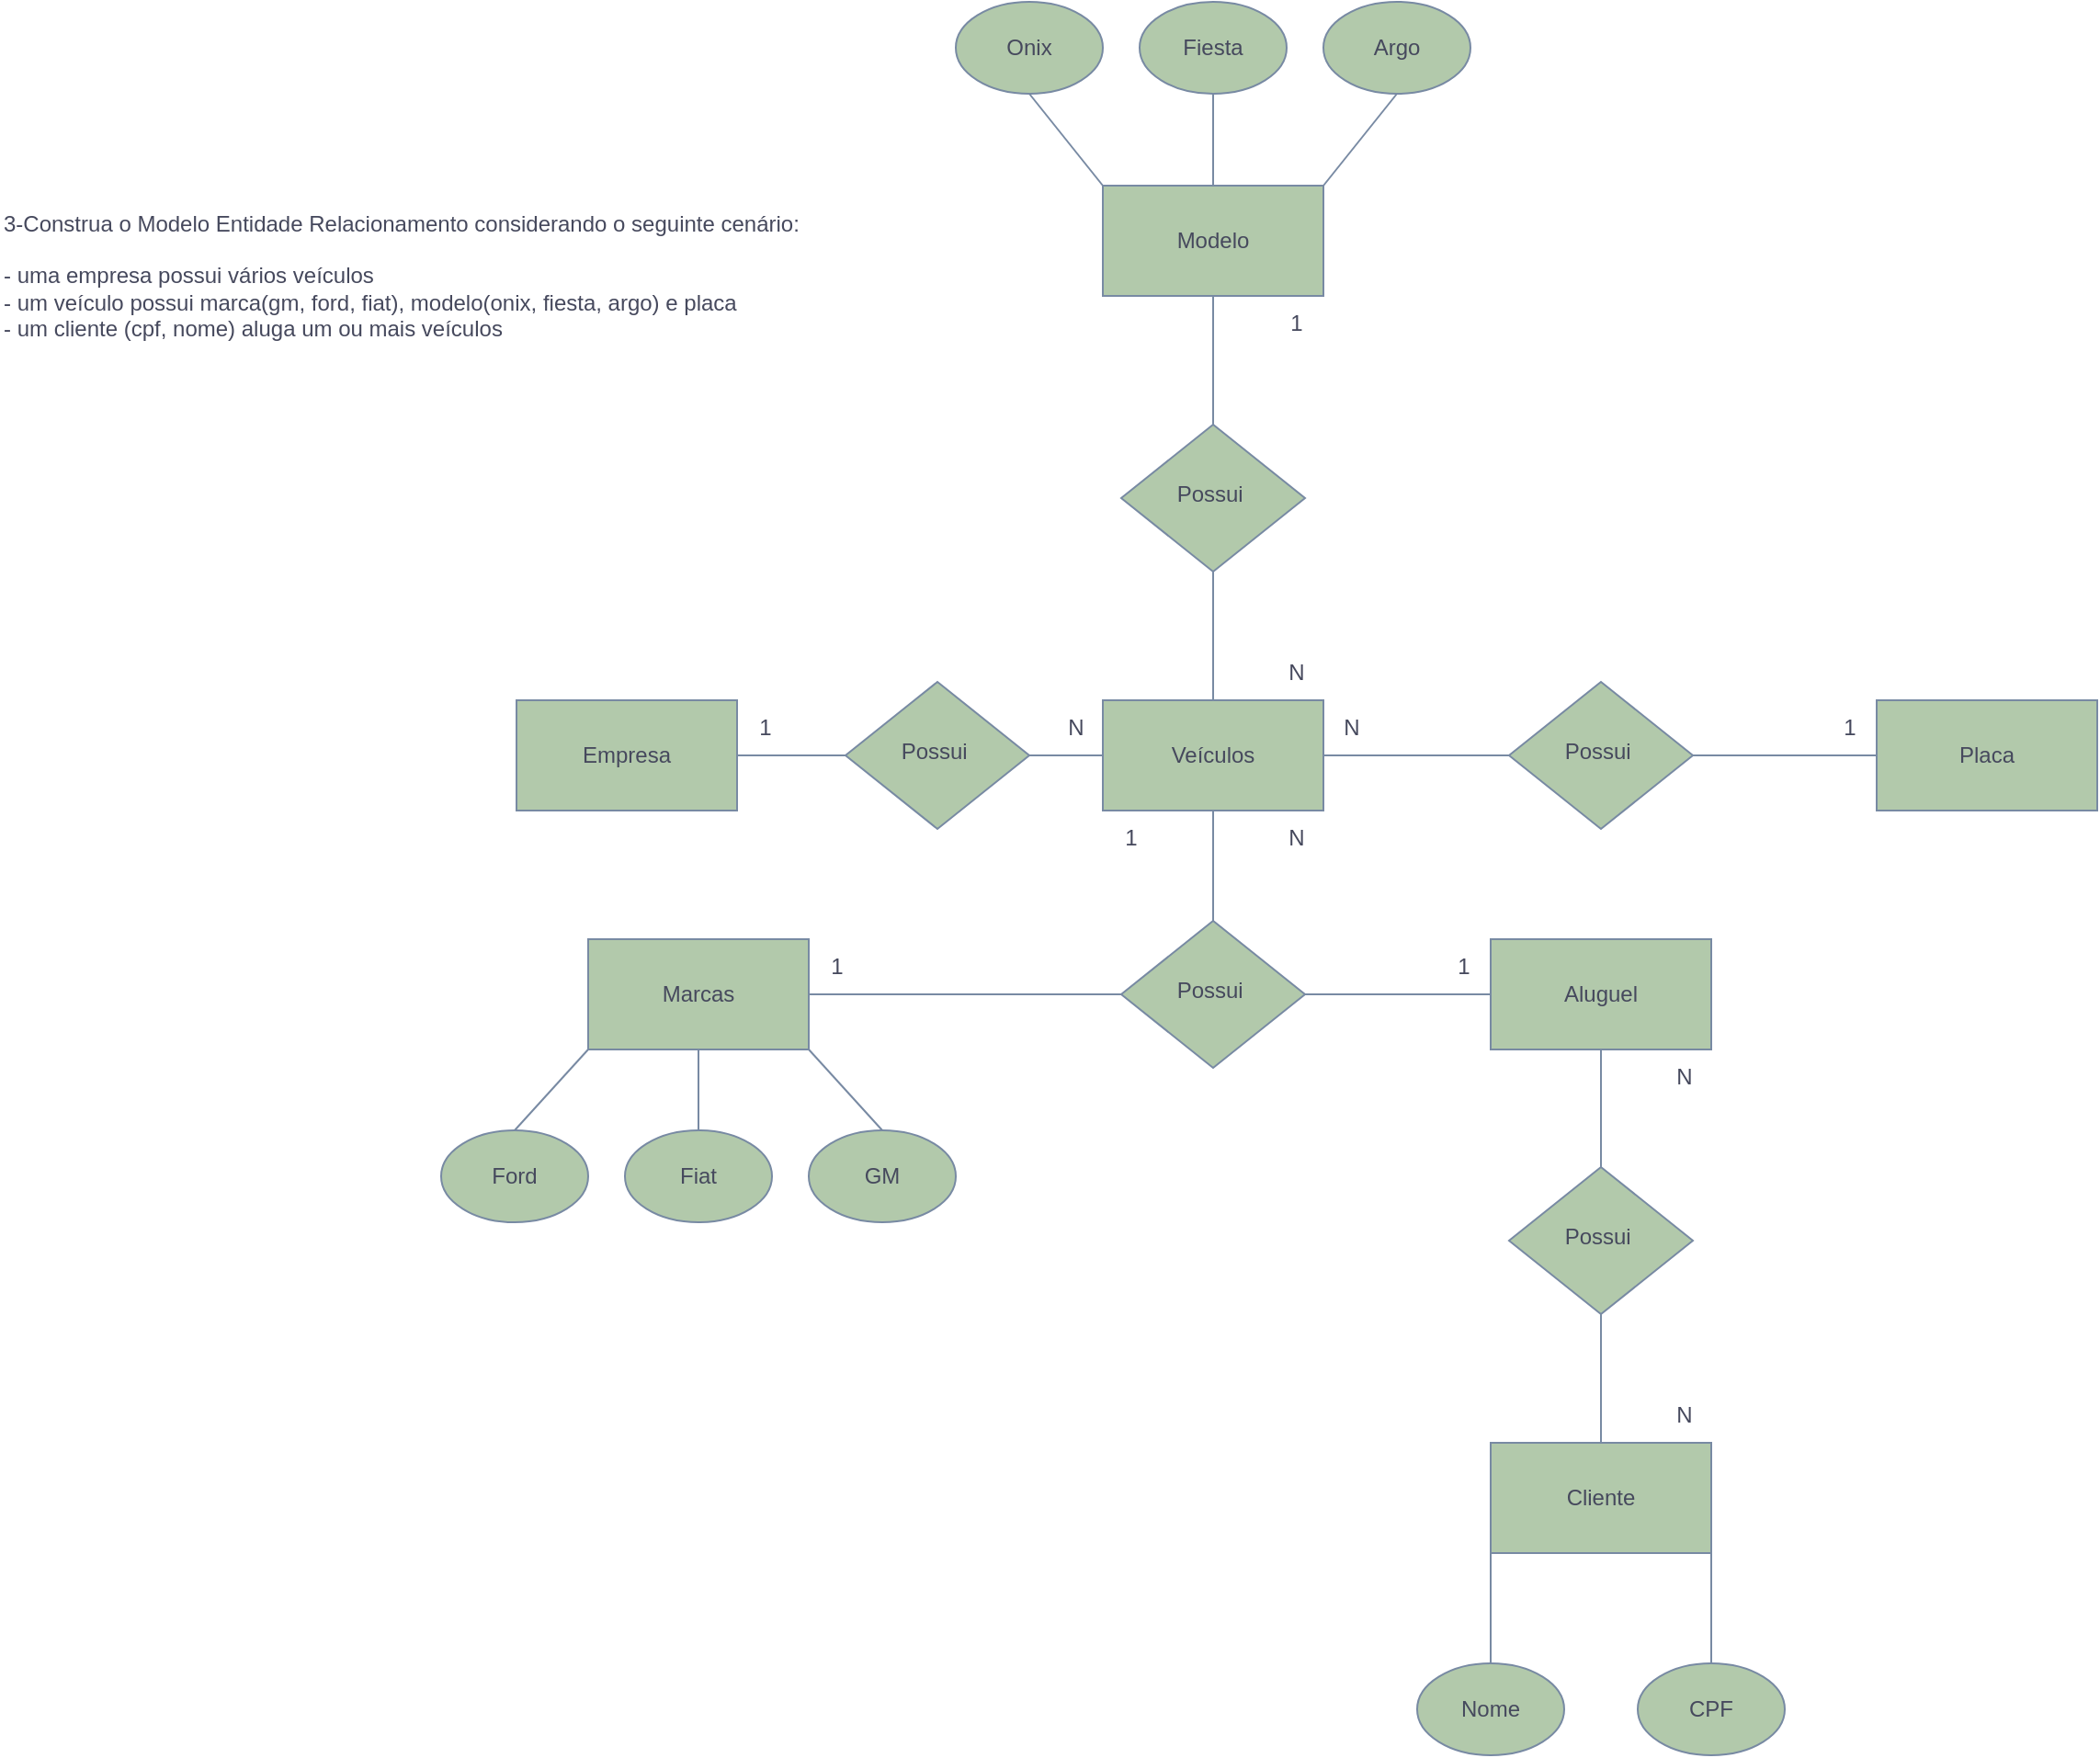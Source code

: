<mxfile version="21.6.5" type="google">
  <diagram id="C5RBs43oDa-KdzZeNtuy" name="Page-1">
    <mxGraphModel grid="1" page="1" gridSize="10" guides="1" tooltips="1" connect="1" arrows="1" fold="1" pageScale="1" pageWidth="291" pageHeight="413" math="0" shadow="0">
      <root>
        <mxCell id="WIyWlLk6GJQsqaUBKTNV-0" />
        <mxCell id="WIyWlLk6GJQsqaUBKTNV-1" parent="WIyWlLk6GJQsqaUBKTNV-0" />
        <mxCell id="WIyWlLk6GJQsqaUBKTNV-6" value="Possui&amp;nbsp;" style="rhombus;whiteSpace=wrap;html=1;shadow=0;fontFamily=Helvetica;fontSize=12;align=center;strokeWidth=1;spacing=6;spacingTop=-4;rounded=0;labelBackgroundColor=none;fillColor=#B2C9AB;strokeColor=#788AA3;fontColor=#46495D;" vertex="1" parent="WIyWlLk6GJQsqaUBKTNV-1">
          <mxGeometry x="179" y="386" width="100" height="80" as="geometry" />
        </mxCell>
        <mxCell id="POBfcUkBsvV8UPlY4-i7-2" value="Veículos" style="rounded=0;whiteSpace=wrap;html=1;strokeColor=#788AA3;fontColor=#46495D;fillColor=#B2C9AB;labelBackgroundColor=none;" vertex="1" parent="WIyWlLk6GJQsqaUBKTNV-1">
          <mxGeometry x="319" y="396" width="120" height="60" as="geometry" />
        </mxCell>
        <mxCell id="POBfcUkBsvV8UPlY4-i7-3" value="&lt;div&gt;3-Construa o Modelo Entidade Relacionamento considerando o seguinte cenário:&lt;/div&gt;&lt;div&gt;&lt;br&gt;&lt;/div&gt;&lt;div&gt;- uma empresa possui vários veículos&lt;/div&gt;&lt;div&gt;- um veículo possui marca(gm, ford, fiat), modelo(onix, fiesta, argo) e placa&lt;/div&gt;&lt;div&gt;- um cliente (cpf, nome) aluga um ou mais veículos&lt;/div&gt;" style="text;html=1;align=left;verticalAlign=middle;resizable=0;points=[];autosize=1;strokeColor=none;fillColor=none;fontColor=#46495D;labelBackgroundColor=none;" vertex="1" parent="WIyWlLk6GJQsqaUBKTNV-1">
          <mxGeometry x="-281" y="120" width="460" height="90" as="geometry" />
        </mxCell>
        <mxCell id="POBfcUkBsvV8UPlY4-i7-8" value="N" style="text;html=1;align=center;verticalAlign=middle;resizable=0;points=[];autosize=1;strokeColor=none;fillColor=none;fontColor=#46495D;labelBackgroundColor=none;" vertex="1" parent="WIyWlLk6GJQsqaUBKTNV-1">
          <mxGeometry x="289" y="396" width="30" height="30" as="geometry" />
        </mxCell>
        <mxCell id="zAKUYkVe4AKFvkZDwYAf-0" value="Empresa" style="rounded=0;whiteSpace=wrap;html=1;strokeColor=#788AA3;fontColor=#46495D;fillColor=#B2C9AB;labelBackgroundColor=none;" vertex="1" parent="WIyWlLk6GJQsqaUBKTNV-1">
          <mxGeometry y="396" width="120" height="60" as="geometry" />
        </mxCell>
        <mxCell id="zAKUYkVe4AKFvkZDwYAf-3" value="Marcas" style="rounded=0;whiteSpace=wrap;html=1;strokeColor=#788AA3;fontColor=#46495D;fillColor=#B2C9AB;labelBackgroundColor=none;" vertex="1" parent="WIyWlLk6GJQsqaUBKTNV-1">
          <mxGeometry x="39" y="526" width="120" height="60" as="geometry" />
        </mxCell>
        <mxCell id="7l59M0pH6g9MhCw7kL8R-22" style="edgeStyle=orthogonalEdgeStyle;rounded=0;orthogonalLoop=1;jettySize=auto;html=1;exitX=0.5;exitY=1;exitDx=0;exitDy=0;strokeColor=#788AA3;fontColor=#46495D;fillColor=#B2C9AB;" edge="1" parent="WIyWlLk6GJQsqaUBKTNV-1" source="zAKUYkVe4AKFvkZDwYAf-4">
          <mxGeometry relative="1" as="geometry">
            <mxPoint x="379" y="596" as="targetPoint" />
          </mxGeometry>
        </mxCell>
        <mxCell id="zAKUYkVe4AKFvkZDwYAf-4" value="Possui&amp;nbsp;" style="rhombus;whiteSpace=wrap;html=1;shadow=0;fontFamily=Helvetica;fontSize=12;align=center;strokeWidth=1;spacing=6;spacingTop=-4;rounded=0;labelBackgroundColor=none;fillColor=#B2C9AB;strokeColor=#788AA3;fontColor=#46495D;" vertex="1" parent="WIyWlLk6GJQsqaUBKTNV-1">
          <mxGeometry x="329" y="516" width="100" height="80" as="geometry" />
        </mxCell>
        <mxCell id="zAKUYkVe4AKFvkZDwYAf-6" value="" style="endArrow=none;html=1;rounded=0;entryX=0;entryY=0.5;entryDx=0;entryDy=0;exitX=1;exitY=0.5;exitDx=0;exitDy=0;labelBackgroundColor=none;strokeColor=#788AA3;fontColor=default;" edge="1" parent="WIyWlLk6GJQsqaUBKTNV-1" source="zAKUYkVe4AKFvkZDwYAf-0" target="WIyWlLk6GJQsqaUBKTNV-6">
          <mxGeometry width="50" height="50" relative="1" as="geometry">
            <mxPoint x="29" y="466" as="sourcePoint" />
            <mxPoint x="79" y="416" as="targetPoint" />
          </mxGeometry>
        </mxCell>
        <mxCell id="zAKUYkVe4AKFvkZDwYAf-7" value="" style="endArrow=none;html=1;rounded=0;exitX=1;exitY=0.5;exitDx=0;exitDy=0;entryX=0;entryY=0.5;entryDx=0;entryDy=0;labelBackgroundColor=none;strokeColor=#788AA3;fontColor=default;" edge="1" parent="WIyWlLk6GJQsqaUBKTNV-1" source="WIyWlLk6GJQsqaUBKTNV-6" target="POBfcUkBsvV8UPlY4-i7-2">
          <mxGeometry width="50" height="50" relative="1" as="geometry">
            <mxPoint x="29" y="466" as="sourcePoint" />
            <mxPoint x="79" y="416" as="targetPoint" />
          </mxGeometry>
        </mxCell>
        <mxCell id="zAKUYkVe4AKFvkZDwYAf-8" value="" style="endArrow=none;html=1;rounded=0;entryX=0.5;entryY=1;entryDx=0;entryDy=0;exitX=0.5;exitY=0;exitDx=0;exitDy=0;labelBackgroundColor=none;strokeColor=#788AA3;fontColor=default;" edge="1" parent="WIyWlLk6GJQsqaUBKTNV-1" source="zAKUYkVe4AKFvkZDwYAf-4" target="POBfcUkBsvV8UPlY4-i7-2">
          <mxGeometry width="50" height="50" relative="1" as="geometry">
            <mxPoint x="29" y="566" as="sourcePoint" />
            <mxPoint x="79" y="516" as="targetPoint" />
          </mxGeometry>
        </mxCell>
        <mxCell id="zAKUYkVe4AKFvkZDwYAf-9" value="" style="endArrow=none;html=1;rounded=0;exitX=1;exitY=0.5;exitDx=0;exitDy=0;entryX=0;entryY=0.5;entryDx=0;entryDy=0;labelBackgroundColor=none;strokeColor=#788AA3;fontColor=default;" edge="1" parent="WIyWlLk6GJQsqaUBKTNV-1" source="zAKUYkVe4AKFvkZDwYAf-3" target="zAKUYkVe4AKFvkZDwYAf-4">
          <mxGeometry width="50" height="50" relative="1" as="geometry">
            <mxPoint x="29" y="566" as="sourcePoint" />
            <mxPoint x="79" y="516" as="targetPoint" />
          </mxGeometry>
        </mxCell>
        <mxCell id="zAKUYkVe4AKFvkZDwYAf-10" value="1" style="text;html=1;align=center;verticalAlign=middle;resizable=0;points=[];autosize=1;strokeColor=none;fillColor=none;fontColor=#46495D;labelBackgroundColor=none;" vertex="1" parent="WIyWlLk6GJQsqaUBKTNV-1">
          <mxGeometry x="120" y="396" width="30" height="30" as="geometry" />
        </mxCell>
        <mxCell id="7l59M0pH6g9MhCw7kL8R-1" value="GM" style="ellipse;whiteSpace=wrap;html=1;strokeColor=#788AA3;fontColor=#46495D;fillColor=#B2C9AB;" vertex="1" parent="WIyWlLk6GJQsqaUBKTNV-1">
          <mxGeometry x="159" y="630" width="80" height="50" as="geometry" />
        </mxCell>
        <mxCell id="7l59M0pH6g9MhCw7kL8R-2" value="Ford&lt;br&gt;" style="ellipse;whiteSpace=wrap;html=1;strokeColor=#788AA3;fontColor=#46495D;fillColor=#B2C9AB;" vertex="1" parent="WIyWlLk6GJQsqaUBKTNV-1">
          <mxGeometry x="-41" y="630" width="80" height="50" as="geometry" />
        </mxCell>
        <mxCell id="7l59M0pH6g9MhCw7kL8R-3" value="Fiat" style="ellipse;whiteSpace=wrap;html=1;strokeColor=#788AA3;fontColor=#46495D;fillColor=#B2C9AB;" vertex="1" parent="WIyWlLk6GJQsqaUBKTNV-1">
          <mxGeometry x="59" y="630" width="80" height="50" as="geometry" />
        </mxCell>
        <mxCell id="7l59M0pH6g9MhCw7kL8R-4" value="" style="endArrow=none;html=1;rounded=0;strokeColor=#788AA3;fontColor=#46495D;fillColor=#B2C9AB;exitX=0.5;exitY=0;exitDx=0;exitDy=0;entryX=0;entryY=1;entryDx=0;entryDy=0;" edge="1" parent="WIyWlLk6GJQsqaUBKTNV-1" source="7l59M0pH6g9MhCw7kL8R-2" target="zAKUYkVe4AKFvkZDwYAf-3">
          <mxGeometry width="50" height="50" relative="1" as="geometry">
            <mxPoint x="-187" y="570" as="sourcePoint" />
            <mxPoint x="-137" y="520" as="targetPoint" />
          </mxGeometry>
        </mxCell>
        <mxCell id="7l59M0pH6g9MhCw7kL8R-5" value="" style="endArrow=none;html=1;rounded=0;strokeColor=#788AA3;fontColor=#46495D;fillColor=#B2C9AB;exitX=0.5;exitY=0;exitDx=0;exitDy=0;entryX=0.5;entryY=1;entryDx=0;entryDy=0;" edge="1" parent="WIyWlLk6GJQsqaUBKTNV-1" source="7l59M0pH6g9MhCw7kL8R-3" target="zAKUYkVe4AKFvkZDwYAf-3">
          <mxGeometry width="50" height="50" relative="1" as="geometry">
            <mxPoint x="-187" y="570" as="sourcePoint" />
            <mxPoint x="-137" y="520" as="targetPoint" />
          </mxGeometry>
        </mxCell>
        <mxCell id="7l59M0pH6g9MhCw7kL8R-6" value="" style="endArrow=none;html=1;rounded=0;strokeColor=#788AA3;fontColor=#46495D;fillColor=#B2C9AB;exitX=0.5;exitY=0;exitDx=0;exitDy=0;entryX=1;entryY=1;entryDx=0;entryDy=0;" edge="1" parent="WIyWlLk6GJQsqaUBKTNV-1" source="7l59M0pH6g9MhCw7kL8R-1" target="zAKUYkVe4AKFvkZDwYAf-3">
          <mxGeometry width="50" height="50" relative="1" as="geometry">
            <mxPoint x="-187" y="570" as="sourcePoint" />
            <mxPoint x="-137" y="520" as="targetPoint" />
          </mxGeometry>
        </mxCell>
        <mxCell id="7l59M0pH6g9MhCw7kL8R-7" value="Modelo" style="rounded=0;whiteSpace=wrap;html=1;strokeColor=#788AA3;fontColor=#46495D;fillColor=#B2C9AB;labelBackgroundColor=none;" vertex="1" parent="WIyWlLk6GJQsqaUBKTNV-1">
          <mxGeometry x="319" y="116" width="120" height="60" as="geometry" />
        </mxCell>
        <mxCell id="7l59M0pH6g9MhCw7kL8R-8" value="Possui&amp;nbsp;" style="rhombus;whiteSpace=wrap;html=1;shadow=0;fontFamily=Helvetica;fontSize=12;align=center;strokeWidth=1;spacing=6;spacingTop=-4;rounded=0;labelBackgroundColor=none;fillColor=#B2C9AB;strokeColor=#788AA3;fontColor=#46495D;" vertex="1" parent="WIyWlLk6GJQsqaUBKTNV-1">
          <mxGeometry x="329" y="246" width="100" height="80" as="geometry" />
        </mxCell>
        <mxCell id="7l59M0pH6g9MhCw7kL8R-10" value="Fiesta" style="ellipse;whiteSpace=wrap;html=1;strokeColor=#788AA3;fontColor=#46495D;fillColor=#B2C9AB;" vertex="1" parent="WIyWlLk6GJQsqaUBKTNV-1">
          <mxGeometry x="339" y="16" width="80" height="50" as="geometry" />
        </mxCell>
        <mxCell id="7l59M0pH6g9MhCw7kL8R-11" value="Argo" style="ellipse;whiteSpace=wrap;html=1;strokeColor=#788AA3;fontColor=#46495D;fillColor=#B2C9AB;" vertex="1" parent="WIyWlLk6GJQsqaUBKTNV-1">
          <mxGeometry x="439" y="16" width="80" height="50" as="geometry" />
        </mxCell>
        <mxCell id="7l59M0pH6g9MhCw7kL8R-12" value="Onix" style="ellipse;whiteSpace=wrap;html=1;strokeColor=#788AA3;fontColor=#46495D;fillColor=#B2C9AB;" vertex="1" parent="WIyWlLk6GJQsqaUBKTNV-1">
          <mxGeometry x="239" y="16" width="80" height="50" as="geometry" />
        </mxCell>
        <mxCell id="7l59M0pH6g9MhCw7kL8R-13" value="" style="endArrow=none;html=1;rounded=0;strokeColor=#788AA3;fontColor=#46495D;fillColor=#B2C9AB;exitX=0;exitY=0;exitDx=0;exitDy=0;entryX=0.5;entryY=1;entryDx=0;entryDy=0;" edge="1" parent="WIyWlLk6GJQsqaUBKTNV-1" source="7l59M0pH6g9MhCw7kL8R-7" target="7l59M0pH6g9MhCw7kL8R-12">
          <mxGeometry width="50" height="50" relative="1" as="geometry">
            <mxPoint x="40" y="136" as="sourcePoint" />
            <mxPoint x="90" y="86" as="targetPoint" />
          </mxGeometry>
        </mxCell>
        <mxCell id="7l59M0pH6g9MhCw7kL8R-14" value="" style="endArrow=none;html=1;rounded=0;strokeColor=#788AA3;fontColor=#46495D;fillColor=#B2C9AB;exitX=0.5;exitY=0;exitDx=0;exitDy=0;entryX=0.5;entryY=1;entryDx=0;entryDy=0;" edge="1" parent="WIyWlLk6GJQsqaUBKTNV-1" source="7l59M0pH6g9MhCw7kL8R-7" target="7l59M0pH6g9MhCw7kL8R-10">
          <mxGeometry width="50" height="50" relative="1" as="geometry">
            <mxPoint x="40" y="136" as="sourcePoint" />
            <mxPoint x="90" y="86" as="targetPoint" />
          </mxGeometry>
        </mxCell>
        <mxCell id="7l59M0pH6g9MhCw7kL8R-15" value="" style="endArrow=none;html=1;rounded=0;strokeColor=#788AA3;fontColor=#46495D;fillColor=#B2C9AB;exitX=1;exitY=0;exitDx=0;exitDy=0;entryX=0.5;entryY=1;entryDx=0;entryDy=0;" edge="1" parent="WIyWlLk6GJQsqaUBKTNV-1" source="7l59M0pH6g9MhCw7kL8R-7" target="7l59M0pH6g9MhCw7kL8R-11">
          <mxGeometry width="50" height="50" relative="1" as="geometry">
            <mxPoint x="40" y="136" as="sourcePoint" />
            <mxPoint x="90" y="86" as="targetPoint" />
          </mxGeometry>
        </mxCell>
        <mxCell id="7l59M0pH6g9MhCw7kL8R-16" value="" style="endArrow=none;html=1;rounded=0;strokeColor=#788AA3;fontColor=#46495D;fillColor=#B2C9AB;exitX=0.5;exitY=0;exitDx=0;exitDy=0;entryX=0.5;entryY=1;entryDx=0;entryDy=0;" edge="1" parent="WIyWlLk6GJQsqaUBKTNV-1" source="7l59M0pH6g9MhCw7kL8R-8" target="7l59M0pH6g9MhCw7kL8R-7">
          <mxGeometry width="50" height="50" relative="1" as="geometry">
            <mxPoint x="40" y="336" as="sourcePoint" />
            <mxPoint x="90" y="286" as="targetPoint" />
          </mxGeometry>
        </mxCell>
        <mxCell id="7l59M0pH6g9MhCw7kL8R-17" value="" style="endArrow=none;html=1;rounded=0;strokeColor=#788AA3;fontColor=#46495D;fillColor=#B2C9AB;exitX=0.5;exitY=0;exitDx=0;exitDy=0;entryX=0.5;entryY=1;entryDx=0;entryDy=0;" edge="1" parent="WIyWlLk6GJQsqaUBKTNV-1" source="POBfcUkBsvV8UPlY4-i7-2" target="7l59M0pH6g9MhCw7kL8R-8">
          <mxGeometry width="50" height="50" relative="1" as="geometry">
            <mxPoint x="40" y="336" as="sourcePoint" />
            <mxPoint x="90" y="286" as="targetPoint" />
          </mxGeometry>
        </mxCell>
        <mxCell id="7l59M0pH6g9MhCw7kL8R-19" value="Aluguel" style="rounded=0;whiteSpace=wrap;html=1;strokeColor=#788AA3;fontColor=#46495D;fillColor=#B2C9AB;labelBackgroundColor=none;" vertex="1" parent="WIyWlLk6GJQsqaUBKTNV-1">
          <mxGeometry x="530" y="526" width="120" height="60" as="geometry" />
        </mxCell>
        <mxCell id="7l59M0pH6g9MhCw7kL8R-21" value="" style="endArrow=none;html=1;rounded=0;strokeColor=#788AA3;fontColor=#46495D;fillColor=#B2C9AB;exitX=1;exitY=0.5;exitDx=0;exitDy=0;entryX=0;entryY=0.5;entryDx=0;entryDy=0;" edge="1" parent="WIyWlLk6GJQsqaUBKTNV-1" source="zAKUYkVe4AKFvkZDwYAf-4" target="7l59M0pH6g9MhCw7kL8R-19">
          <mxGeometry width="50" height="50" relative="1" as="geometry">
            <mxPoint x="590" y="426" as="sourcePoint" />
            <mxPoint x="540" y="340" as="targetPoint" />
          </mxGeometry>
        </mxCell>
        <mxCell id="7l59M0pH6g9MhCw7kL8R-23" value="Placa" style="rounded=0;whiteSpace=wrap;html=1;strokeColor=#788AA3;fontColor=#46495D;fillColor=#B2C9AB;labelBackgroundColor=none;" vertex="1" parent="WIyWlLk6GJQsqaUBKTNV-1">
          <mxGeometry x="740" y="396" width="120" height="60" as="geometry" />
        </mxCell>
        <mxCell id="7l59M0pH6g9MhCw7kL8R-24" value="Possui&amp;nbsp;" style="rhombus;whiteSpace=wrap;html=1;shadow=0;fontFamily=Helvetica;fontSize=12;align=center;strokeWidth=1;spacing=6;spacingTop=-4;rounded=0;labelBackgroundColor=none;fillColor=#B2C9AB;strokeColor=#788AA3;fontColor=#46495D;" vertex="1" parent="WIyWlLk6GJQsqaUBKTNV-1">
          <mxGeometry x="540" y="650" width="100" height="80" as="geometry" />
        </mxCell>
        <mxCell id="7l59M0pH6g9MhCw7kL8R-25" value="Cliente" style="rounded=0;whiteSpace=wrap;html=1;strokeColor=#788AA3;fontColor=#46495D;fillColor=#B2C9AB;labelBackgroundColor=none;" vertex="1" parent="WIyWlLk6GJQsqaUBKTNV-1">
          <mxGeometry x="530" y="800" width="120" height="60" as="geometry" />
        </mxCell>
        <mxCell id="7l59M0pH6g9MhCw7kL8R-26" value="Nome" style="ellipse;whiteSpace=wrap;html=1;strokeColor=#788AA3;fontColor=#46495D;fillColor=#B2C9AB;" vertex="1" parent="WIyWlLk6GJQsqaUBKTNV-1">
          <mxGeometry x="490" y="920" width="80" height="50" as="geometry" />
        </mxCell>
        <mxCell id="7l59M0pH6g9MhCw7kL8R-27" value="CPF" style="ellipse;whiteSpace=wrap;html=1;strokeColor=#788AA3;fontColor=#46495D;fillColor=#B2C9AB;" vertex="1" parent="WIyWlLk6GJQsqaUBKTNV-1">
          <mxGeometry x="610" y="920" width="80" height="50" as="geometry" />
        </mxCell>
        <mxCell id="7l59M0pH6g9MhCw7kL8R-28" value="" style="endArrow=none;html=1;rounded=0;strokeColor=#788AA3;fontColor=#46495D;fillColor=#B2C9AB;exitX=0.5;exitY=0;exitDx=0;exitDy=0;entryX=0;entryY=1;entryDx=0;entryDy=0;" edge="1" parent="WIyWlLk6GJQsqaUBKTNV-1" source="7l59M0pH6g9MhCw7kL8R-26" target="7l59M0pH6g9MhCw7kL8R-25">
          <mxGeometry width="50" height="50" relative="1" as="geometry">
            <mxPoint x="490" y="800" as="sourcePoint" />
            <mxPoint x="540" y="750" as="targetPoint" />
          </mxGeometry>
        </mxCell>
        <mxCell id="7l59M0pH6g9MhCw7kL8R-29" value="" style="endArrow=none;html=1;rounded=0;strokeColor=#788AA3;fontColor=#46495D;fillColor=#B2C9AB;exitX=0.5;exitY=0;exitDx=0;exitDy=0;entryX=1;entryY=1;entryDx=0;entryDy=0;" edge="1" parent="WIyWlLk6GJQsqaUBKTNV-1" source="7l59M0pH6g9MhCw7kL8R-27" target="7l59M0pH6g9MhCw7kL8R-25">
          <mxGeometry width="50" height="50" relative="1" as="geometry">
            <mxPoint x="490" y="800" as="sourcePoint" />
            <mxPoint x="540" y="750" as="targetPoint" />
          </mxGeometry>
        </mxCell>
        <mxCell id="7l59M0pH6g9MhCw7kL8R-30" value="" style="endArrow=none;html=1;rounded=0;strokeColor=#788AA3;fontColor=#46495D;fillColor=#B2C9AB;exitX=0.5;exitY=0;exitDx=0;exitDy=0;entryX=0.5;entryY=1;entryDx=0;entryDy=0;" edge="1" parent="WIyWlLk6GJQsqaUBKTNV-1" source="7l59M0pH6g9MhCw7kL8R-25" target="7l59M0pH6g9MhCw7kL8R-24">
          <mxGeometry width="50" height="50" relative="1" as="geometry">
            <mxPoint x="490" y="700" as="sourcePoint" />
            <mxPoint x="540" y="650" as="targetPoint" />
          </mxGeometry>
        </mxCell>
        <mxCell id="7l59M0pH6g9MhCw7kL8R-31" value="" style="endArrow=none;html=1;rounded=0;strokeColor=#788AA3;fontColor=#46495D;fillColor=#B2C9AB;exitX=0.5;exitY=0;exitDx=0;exitDy=0;entryX=0.5;entryY=1;entryDx=0;entryDy=0;" edge="1" parent="WIyWlLk6GJQsqaUBKTNV-1" source="7l59M0pH6g9MhCw7kL8R-24" target="7l59M0pH6g9MhCw7kL8R-19">
          <mxGeometry width="50" height="50" relative="1" as="geometry">
            <mxPoint x="490" y="700" as="sourcePoint" />
            <mxPoint x="540" y="650" as="targetPoint" />
          </mxGeometry>
        </mxCell>
        <mxCell id="7l59M0pH6g9MhCw7kL8R-32" value="1" style="text;html=1;align=center;verticalAlign=middle;resizable=0;points=[];autosize=1;strokeColor=none;fillColor=none;fontColor=#46495D;labelBackgroundColor=none;" vertex="1" parent="WIyWlLk6GJQsqaUBKTNV-1">
          <mxGeometry x="159" y="526" width="30" height="30" as="geometry" />
        </mxCell>
        <mxCell id="7l59M0pH6g9MhCw7kL8R-33" value="N" style="text;html=1;align=center;verticalAlign=middle;resizable=0;points=[];autosize=1;strokeColor=none;fillColor=none;fontColor=#46495D;labelBackgroundColor=none;" vertex="1" parent="WIyWlLk6GJQsqaUBKTNV-1">
          <mxGeometry x="620" y="770" width="30" height="30" as="geometry" />
        </mxCell>
        <mxCell id="7l59M0pH6g9MhCw7kL8R-34" value="N" style="text;html=1;align=center;verticalAlign=middle;resizable=0;points=[];autosize=1;strokeColor=none;fillColor=none;fontColor=#46495D;labelBackgroundColor=none;" vertex="1" parent="WIyWlLk6GJQsqaUBKTNV-1">
          <mxGeometry x="620" y="586" width="30" height="30" as="geometry" />
        </mxCell>
        <mxCell id="7l59M0pH6g9MhCw7kL8R-35" value="1" style="text;html=1;align=center;verticalAlign=middle;resizable=0;points=[];autosize=1;strokeColor=none;fillColor=none;fontColor=#46495D;labelBackgroundColor=none;" vertex="1" parent="WIyWlLk6GJQsqaUBKTNV-1">
          <mxGeometry x="319" y="456" width="30" height="30" as="geometry" />
        </mxCell>
        <mxCell id="7l59M0pH6g9MhCw7kL8R-36" value="Possui&amp;nbsp;" style="rhombus;whiteSpace=wrap;html=1;shadow=0;fontFamily=Helvetica;fontSize=12;align=center;strokeWidth=1;spacing=6;spacingTop=-4;rounded=0;labelBackgroundColor=none;fillColor=#B2C9AB;strokeColor=#788AA3;fontColor=#46495D;" vertex="1" parent="WIyWlLk6GJQsqaUBKTNV-1">
          <mxGeometry x="540" y="386" width="100" height="80" as="geometry" />
        </mxCell>
        <mxCell id="7l59M0pH6g9MhCw7kL8R-37" value="" style="endArrow=none;html=1;rounded=0;strokeColor=#788AA3;fontColor=#46495D;fillColor=#B2C9AB;exitX=1;exitY=0.5;exitDx=0;exitDy=0;entryX=0;entryY=0.5;entryDx=0;entryDy=0;" edge="1" parent="WIyWlLk6GJQsqaUBKTNV-1" source="POBfcUkBsvV8UPlY4-i7-2" target="7l59M0pH6g9MhCw7kL8R-36">
          <mxGeometry width="50" height="50" relative="1" as="geometry">
            <mxPoint x="490" y="400" as="sourcePoint" />
            <mxPoint x="540" y="350" as="targetPoint" />
          </mxGeometry>
        </mxCell>
        <mxCell id="7l59M0pH6g9MhCw7kL8R-38" value="" style="endArrow=none;html=1;rounded=0;strokeColor=#788AA3;fontColor=#46495D;fillColor=#B2C9AB;exitX=1;exitY=0.5;exitDx=0;exitDy=0;entryX=0;entryY=0.5;entryDx=0;entryDy=0;" edge="1" parent="WIyWlLk6GJQsqaUBKTNV-1" source="7l59M0pH6g9MhCw7kL8R-36" target="7l59M0pH6g9MhCw7kL8R-23">
          <mxGeometry width="50" height="50" relative="1" as="geometry">
            <mxPoint x="490" y="400" as="sourcePoint" />
            <mxPoint x="540" y="350" as="targetPoint" />
          </mxGeometry>
        </mxCell>
        <mxCell id="7l59M0pH6g9MhCw7kL8R-39" value="N" style="text;html=1;align=center;verticalAlign=middle;resizable=0;points=[];autosize=1;strokeColor=none;fillColor=none;fontColor=#46495D;labelBackgroundColor=none;" vertex="1" parent="WIyWlLk6GJQsqaUBKTNV-1">
          <mxGeometry x="439" y="396" width="30" height="30" as="geometry" />
        </mxCell>
        <mxCell id="7l59M0pH6g9MhCw7kL8R-40" value="1" style="text;html=1;align=center;verticalAlign=middle;resizable=0;points=[];autosize=1;strokeColor=none;fillColor=none;fontColor=#46495D;labelBackgroundColor=none;" vertex="1" parent="WIyWlLk6GJQsqaUBKTNV-1">
          <mxGeometry x="710" y="396" width="30" height="30" as="geometry" />
        </mxCell>
        <mxCell id="7l59M0pH6g9MhCw7kL8R-41" value="1" style="text;html=1;align=center;verticalAlign=middle;resizable=0;points=[];autosize=1;strokeColor=none;fillColor=none;fontColor=#46495D;labelBackgroundColor=none;" vertex="1" parent="WIyWlLk6GJQsqaUBKTNV-1">
          <mxGeometry x="500" y="526" width="30" height="30" as="geometry" />
        </mxCell>
        <mxCell id="7l59M0pH6g9MhCw7kL8R-42" value="N" style="text;html=1;align=center;verticalAlign=middle;resizable=0;points=[];autosize=1;strokeColor=none;fillColor=none;fontColor=#46495D;labelBackgroundColor=none;" vertex="1" parent="WIyWlLk6GJQsqaUBKTNV-1">
          <mxGeometry x="409" y="456" width="30" height="30" as="geometry" />
        </mxCell>
        <mxCell id="7l59M0pH6g9MhCw7kL8R-44" value="1" style="text;html=1;align=center;verticalAlign=middle;resizable=0;points=[];autosize=1;strokeColor=none;fillColor=none;fontColor=#46495D;labelBackgroundColor=none;" vertex="1" parent="WIyWlLk6GJQsqaUBKTNV-1">
          <mxGeometry x="409" y="176" width="30" height="30" as="geometry" />
        </mxCell>
        <mxCell id="7l59M0pH6g9MhCw7kL8R-45" value="N" style="text;html=1;align=center;verticalAlign=middle;resizable=0;points=[];autosize=1;strokeColor=none;fillColor=none;fontColor=#46495D;labelBackgroundColor=none;" vertex="1" parent="WIyWlLk6GJQsqaUBKTNV-1">
          <mxGeometry x="409" y="366" width="30" height="30" as="geometry" />
        </mxCell>
      </root>
    </mxGraphModel>
  </diagram>
</mxfile>

